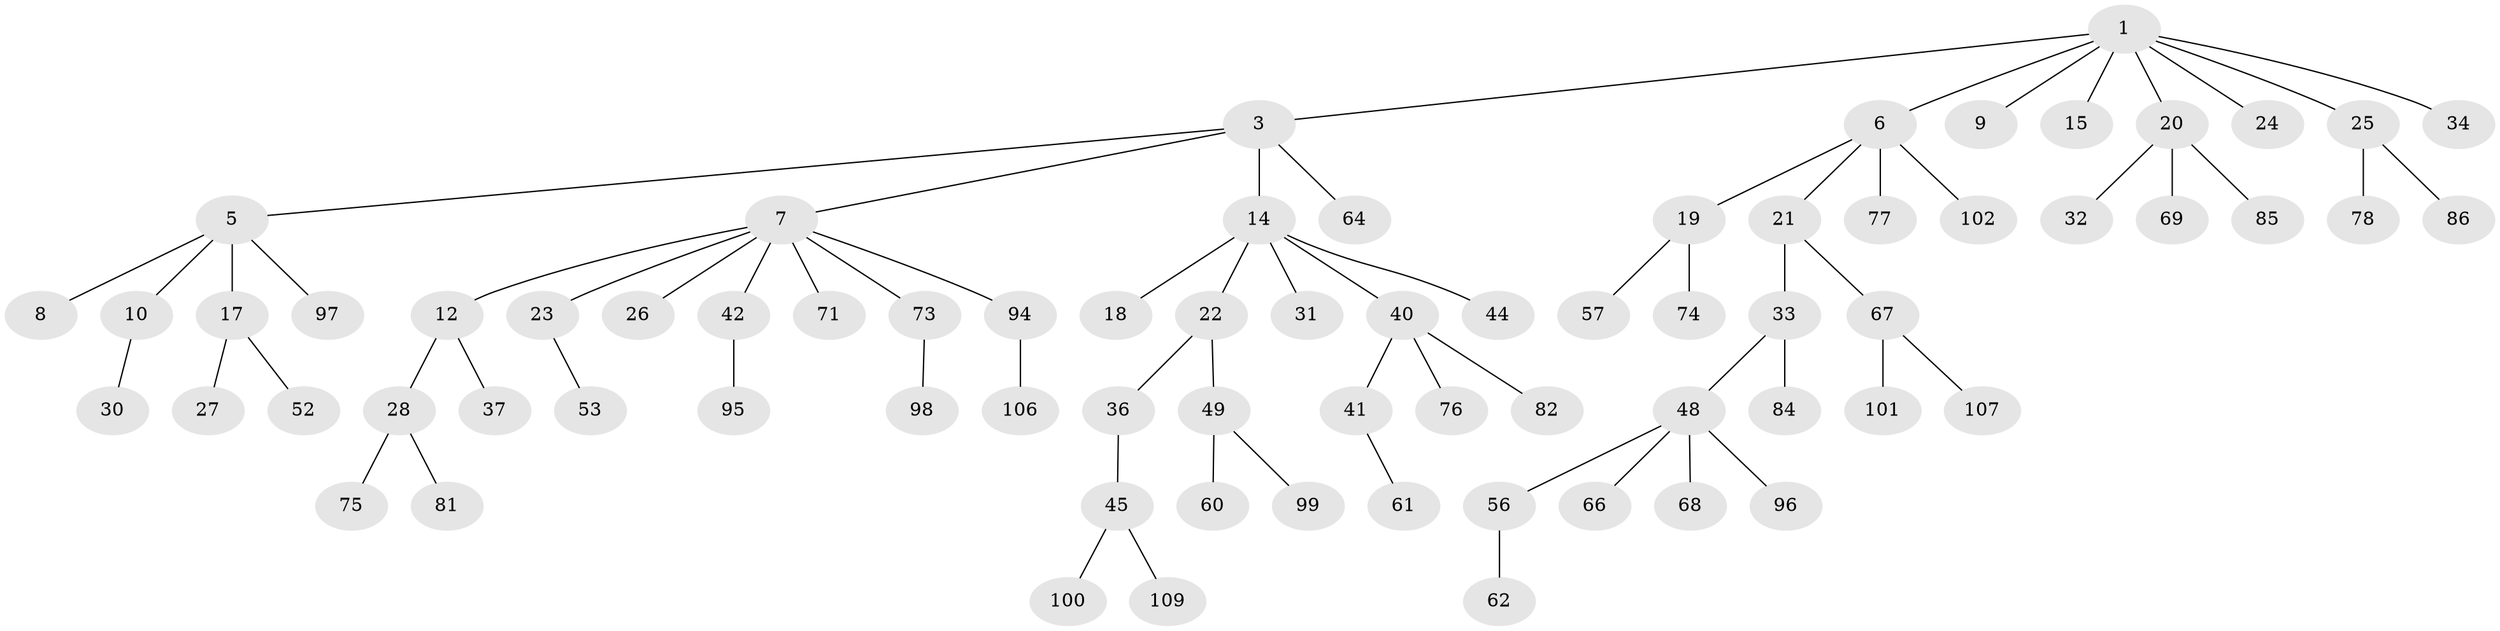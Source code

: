 // original degree distribution, {5: 0.06306306306306306, 4: 0.09009009009009009, 3: 0.10810810810810811, 1: 0.4954954954954955, 2: 0.24324324324324326}
// Generated by graph-tools (version 1.1) at 2025/11/02/27/25 16:11:27]
// undirected, 73 vertices, 72 edges
graph export_dot {
graph [start="1"]
  node [color=gray90,style=filled];
  1 [super="+2"];
  3 [super="+4"];
  5 [super="+47"];
  6 [super="+39"];
  7 [super="+11"];
  8;
  9;
  10 [super="+29"];
  12 [super="+13"];
  14 [super="+16"];
  15;
  17 [super="+63"];
  18 [super="+43"];
  19 [super="+111"];
  20 [super="+46"];
  21 [super="+51"];
  22 [super="+55"];
  23 [super="+70"];
  24 [super="+93"];
  25 [super="+58"];
  26;
  27 [super="+91"];
  28 [super="+50"];
  30 [super="+35"];
  31;
  32;
  33 [super="+38"];
  34;
  36;
  37 [super="+110"];
  40 [super="+72"];
  41 [super="+59"];
  42;
  44;
  45 [super="+87"];
  48 [super="+54"];
  49;
  52;
  53 [super="+80"];
  56 [super="+65"];
  57;
  60 [super="+79"];
  61;
  62;
  64 [super="+83"];
  66;
  67 [super="+103"];
  68;
  69 [super="+90"];
  71 [super="+104"];
  73 [super="+89"];
  74;
  75 [super="+108"];
  76;
  77 [super="+88"];
  78;
  81;
  82;
  84 [super="+92"];
  85;
  86;
  94 [super="+105"];
  95;
  96;
  97;
  98;
  99;
  100;
  101;
  102;
  106;
  107;
  109;
  1 -- 3;
  1 -- 6;
  1 -- 15;
  1 -- 24;
  1 -- 34;
  1 -- 20;
  1 -- 9;
  1 -- 25;
  3 -- 5;
  3 -- 64;
  3 -- 14;
  3 -- 7;
  5 -- 8;
  5 -- 10;
  5 -- 17;
  5 -- 97;
  6 -- 19;
  6 -- 21;
  6 -- 102;
  6 -- 77;
  7 -- 71;
  7 -- 73;
  7 -- 94;
  7 -- 42;
  7 -- 23;
  7 -- 26;
  7 -- 12;
  10 -- 30;
  12 -- 28;
  12 -- 37;
  14 -- 18;
  14 -- 22;
  14 -- 40;
  14 -- 44;
  14 -- 31;
  17 -- 27;
  17 -- 52;
  19 -- 57;
  19 -- 74;
  20 -- 32;
  20 -- 69;
  20 -- 85;
  21 -- 33;
  21 -- 67;
  22 -- 36;
  22 -- 49;
  23 -- 53;
  25 -- 78;
  25 -- 86;
  28 -- 75;
  28 -- 81;
  33 -- 48;
  33 -- 84;
  36 -- 45;
  40 -- 41;
  40 -- 82;
  40 -- 76;
  41 -- 61;
  42 -- 95;
  45 -- 100;
  45 -- 109;
  48 -- 56;
  48 -- 96;
  48 -- 66;
  48 -- 68;
  49 -- 60;
  49 -- 99;
  56 -- 62;
  67 -- 101;
  67 -- 107;
  73 -- 98;
  94 -- 106;
}
